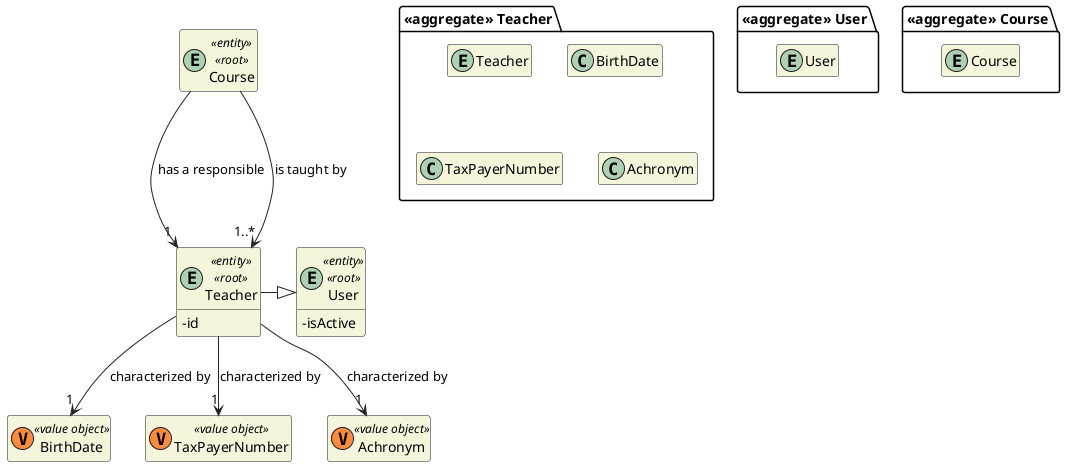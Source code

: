 @startuml DM-TEACHER
'https://plantuml.com/class-diagram

skinparam classAttributeIconSize 0
hide empty attributes
hide empty methods
skinparam classBackgroundColor beige
skinparam ArrowColor #222222

package "<<aggregate>> User" {
    entity User
}

entity User <<entity>> <<root>> {
  - isActive
}

package "<<aggregate>> Course" {
  entity Course
}

entity Course <<entity>> <<root>> {
}

package "<<aggregate>> Teacher" {
  entity Teacher

  class BirthDate
  class TaxPayerNumber
  class Achronym
}

entity Teacher <<entity>> <<root>> {
  - id
}

class BirthDate <<(V,#FF8B40) value object>> {}
class TaxPayerNumber <<(V,#FF8B40) value object>> {}
class Achronym <<(V,#FF8B40) value object>> {}

Teacher --> "1" BirthDate : characterized by
Teacher --> "1" TaxPayerNumber : characterized by
Teacher --> "1" Achronym : characterized by

Teacher -|> User

Course --> "1" Teacher : has a responsible
Course ---> "1..*" Teacher : is taught by

@enduml
